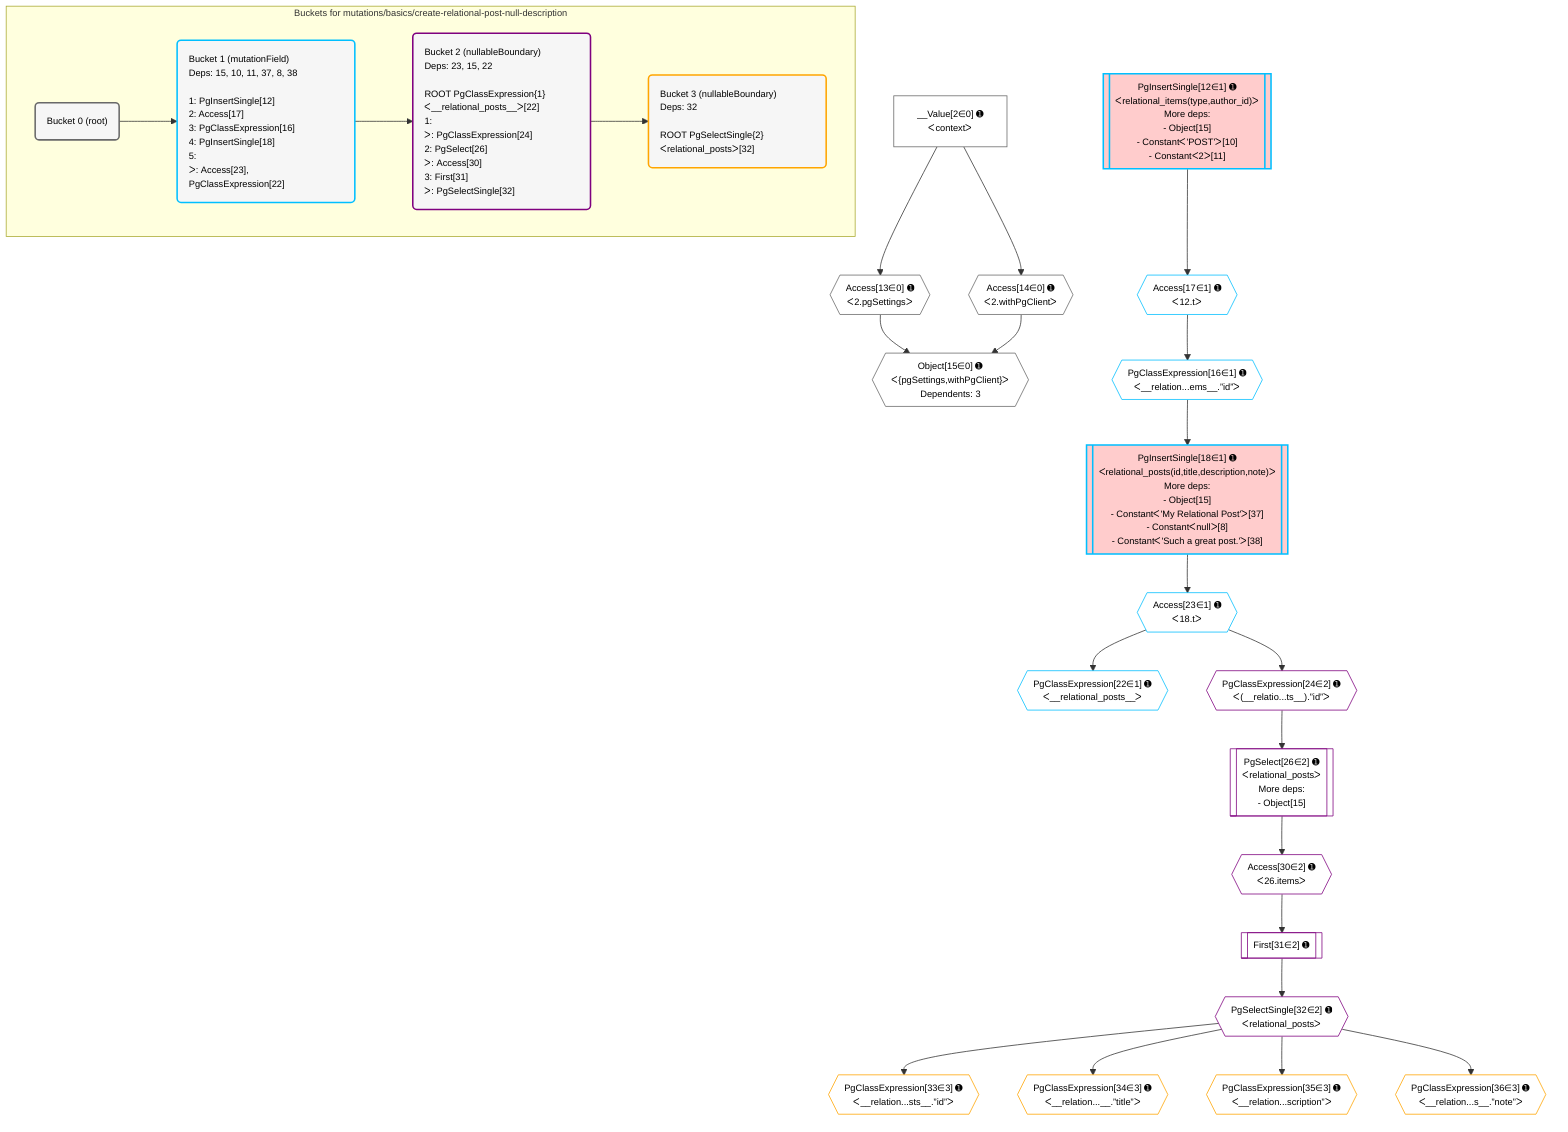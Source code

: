 %%{init: {'themeVariables': { 'fontSize': '12px'}}}%%
graph TD
    classDef path fill:#eee,stroke:#000,color:#000
    classDef plan fill:#fff,stroke-width:1px,color:#000
    classDef itemplan fill:#fff,stroke-width:2px,color:#000
    classDef unbatchedplan fill:#dff,stroke-width:1px,color:#000
    classDef sideeffectplan fill:#fcc,stroke-width:2px,color:#000
    classDef bucket fill:#f6f6f6,color:#000,stroke-width:2px,text-align:left

    subgraph "Buckets for mutations/basics/create-relational-post-null-description"
    Bucket0("Bucket 0 (root)"):::bucket
    Bucket1("Bucket 1 (mutationField)<br />Deps: 15, 10, 11, 37, 8, 38<br /><br />1: PgInsertSingle[12]<br />2: Access[17]<br />3: PgClassExpression[16]<br />4: PgInsertSingle[18]<br />5: <br />ᐳ: Access[23], PgClassExpression[22]"):::bucket
    Bucket2("Bucket 2 (nullableBoundary)<br />Deps: 23, 15, 22<br /><br />ROOT PgClassExpression{1}ᐸ__relational_posts__ᐳ[22]<br />1: <br />ᐳ: PgClassExpression[24]<br />2: PgSelect[26]<br />ᐳ: Access[30]<br />3: First[31]<br />ᐳ: PgSelectSingle[32]"):::bucket
    Bucket3("Bucket 3 (nullableBoundary)<br />Deps: 32<br /><br />ROOT PgSelectSingle{2}ᐸrelational_postsᐳ[32]"):::bucket
    end
    Bucket0 --> Bucket1
    Bucket1 --> Bucket2
    Bucket2 --> Bucket3

    %% plan dependencies
    Object15{{"Object[15∈0] ➊<br />ᐸ{pgSettings,withPgClient}ᐳ<br />Dependents: 3"}}:::plan
    Access13{{"Access[13∈0] ➊<br />ᐸ2.pgSettingsᐳ"}}:::plan
    Access14{{"Access[14∈0] ➊<br />ᐸ2.withPgClientᐳ"}}:::plan
    Access13 & Access14 --> Object15
    __Value2["__Value[2∈0] ➊<br />ᐸcontextᐳ"]:::plan
    __Value2 --> Access13
    __Value2 --> Access14
    PgInsertSingle18[["PgInsertSingle[18∈1] ➊<br />ᐸrelational_posts(id,title,description,note)ᐳ<br />More deps:<br />- Object[15]<br />- Constantᐸ'My Relational Post'ᐳ[37]<br />- Constantᐸnullᐳ[8]<br />- Constantᐸ'Such a great post.'ᐳ[38]"]]:::sideeffectplan
    PgClassExpression16{{"PgClassExpression[16∈1] ➊<br />ᐸ__relation...ems__.”id”ᐳ"}}:::plan
    PgClassExpression16 --> PgInsertSingle18
    PgInsertSingle12[["PgInsertSingle[12∈1] ➊<br />ᐸrelational_items(type,author_id)ᐳ<br />More deps:<br />- Object[15]<br />- Constantᐸ'POST'ᐳ[10]<br />- Constantᐸ2ᐳ[11]"]]:::sideeffectplan
    Access17{{"Access[17∈1] ➊<br />ᐸ12.tᐳ"}}:::plan
    Access17 --> PgClassExpression16
    PgInsertSingle12 --> Access17
    PgClassExpression22{{"PgClassExpression[22∈1] ➊<br />ᐸ__relational_posts__ᐳ"}}:::plan
    Access23{{"Access[23∈1] ➊<br />ᐸ18.tᐳ"}}:::plan
    Access23 --> PgClassExpression22
    PgInsertSingle18 --> Access23
    PgSelect26[["PgSelect[26∈2] ➊<br />ᐸrelational_postsᐳ<br />More deps:<br />- Object[15]"]]:::plan
    PgClassExpression24{{"PgClassExpression[24∈2] ➊<br />ᐸ(__relatio...ts__).”id”ᐳ"}}:::plan
    PgClassExpression24 --> PgSelect26
    Access23 --> PgClassExpression24
    Access30{{"Access[30∈2] ➊<br />ᐸ26.itemsᐳ"}}:::plan
    PgSelect26 --> Access30
    First31[["First[31∈2] ➊"]]:::plan
    Access30 --> First31
    PgSelectSingle32{{"PgSelectSingle[32∈2] ➊<br />ᐸrelational_postsᐳ"}}:::plan
    First31 --> PgSelectSingle32
    PgClassExpression33{{"PgClassExpression[33∈3] ➊<br />ᐸ__relation...sts__.”id”ᐳ"}}:::plan
    PgSelectSingle32 --> PgClassExpression33
    PgClassExpression34{{"PgClassExpression[34∈3] ➊<br />ᐸ__relation...__.”title”ᐳ"}}:::plan
    PgSelectSingle32 --> PgClassExpression34
    PgClassExpression35{{"PgClassExpression[35∈3] ➊<br />ᐸ__relation...scription”ᐳ"}}:::plan
    PgSelectSingle32 --> PgClassExpression35
    PgClassExpression36{{"PgClassExpression[36∈3] ➊<br />ᐸ__relation...s__.”note”ᐳ"}}:::plan
    PgSelectSingle32 --> PgClassExpression36

    %% define steps
    classDef bucket0 stroke:#696969
    class Bucket0,__Value2,Access13,Access14,Object15 bucket0
    classDef bucket1 stroke:#00bfff
    class Bucket1,PgInsertSingle12,PgClassExpression16,Access17,PgInsertSingle18,PgClassExpression22,Access23 bucket1
    classDef bucket2 stroke:#7f007f
    class Bucket2,PgClassExpression24,PgSelect26,Access30,First31,PgSelectSingle32 bucket2
    classDef bucket3 stroke:#ffa500
    class Bucket3,PgClassExpression33,PgClassExpression34,PgClassExpression35,PgClassExpression36 bucket3